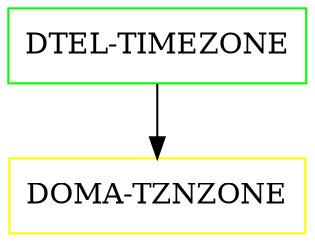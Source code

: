 digraph G {
  "DTEL-TIMEZONE" [shape=box,color=green];
  "DOMA-TZNZONE" [shape=box,color=yellow,URL="./DOMA_TZNZONE.html"];
  "DTEL-TIMEZONE" -> "DOMA-TZNZONE";
}
